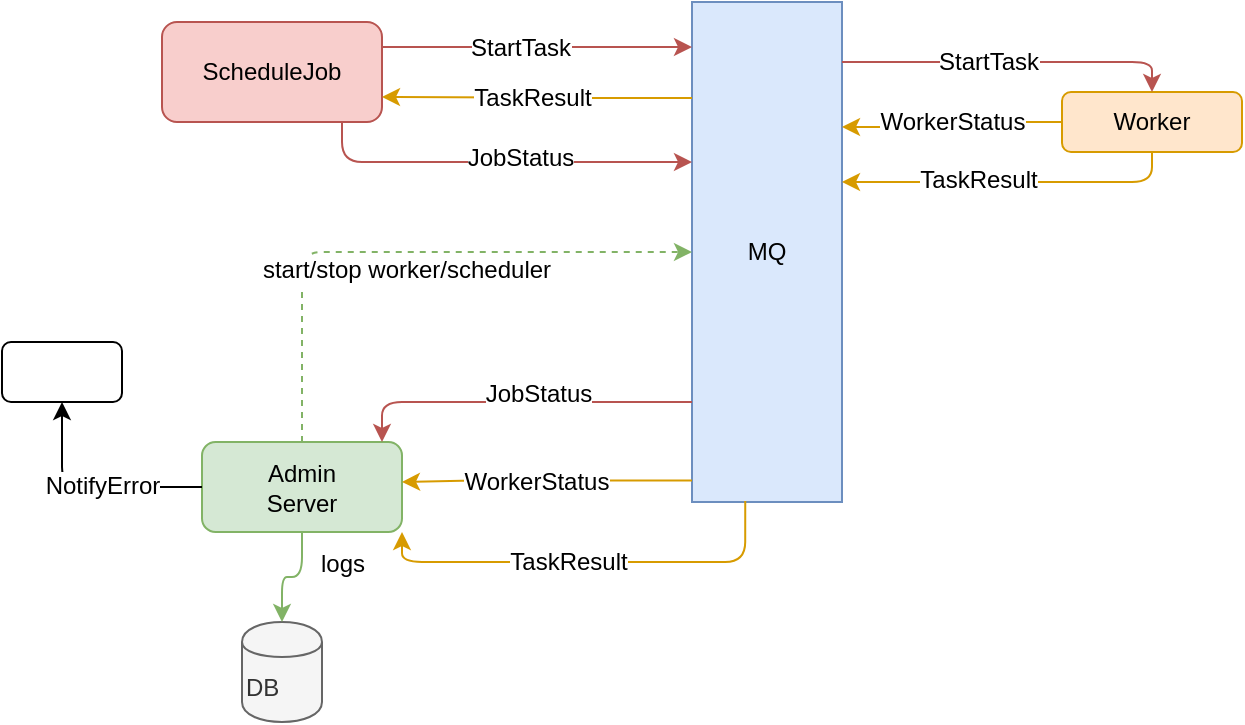 <mxfile version="12.2.4" pages="1"><diagram id="8Rbl28p7ZW2rrZwuGT_R" name="Page-1"><mxGraphModel dx="620" dy="511" grid="1" gridSize="10" guides="1" tooltips="1" connect="1" arrows="1" fold="1" page="1" pageScale="1" pageWidth="827" pageHeight="1169" math="0" shadow="0"><root><mxCell id="0"/><mxCell id="1" parent="0"/><mxCell id="2" value="MQ" style="rounded=0;whiteSpace=wrap;html=1;fillColor=#dae8fc;strokeColor=#6c8ebf;" parent="1" vertex="1"><mxGeometry x="385" y="70" width="75" height="250" as="geometry"/></mxCell><mxCell id="4" value="ScheduleJob" style="rounded=1;whiteSpace=wrap;html=1;fillColor=#f8cecc;strokeColor=#b85450;" parent="1" vertex="1"><mxGeometry x="120" y="80" width="110" height="50" as="geometry"/></mxCell><mxCell id="5" value="Admin&lt;br&gt;Server" style="rounded=1;whiteSpace=wrap;html=1;fillColor=#d5e8d4;strokeColor=#82b366;" parent="1" vertex="1"><mxGeometry x="140" y="290" width="100" height="45" as="geometry"/></mxCell><mxCell id="7" value="Worker" style="rounded=1;whiteSpace=wrap;html=1;fillColor=#ffe6cc;strokeColor=#d79b00;" parent="1" vertex="1"><mxGeometry x="570" y="115" width="90" height="30" as="geometry"/></mxCell><mxCell id="15" style="edgeStyle=elbowEdgeStyle;rounded=0;orthogonalLoop=1;jettySize=auto;elbow=vertical;html=1;exitX=0.5;exitY=1;exitDx=0;exitDy=0;startArrow=classic;startFill=1;" parent="1" edge="1"><mxGeometry relative="1" as="geometry"><mxPoint x="625" y="300" as="sourcePoint"/><mxPoint x="625" y="300" as="targetPoint"/></mxGeometry></mxCell><mxCell id="20" value="" style="endArrow=classic;html=1;edgeStyle=elbowEdgeStyle;fillColor=#ffe6cc;strokeColor=#d79b00;exitX=0;exitY=0.957;exitDx=0;exitDy=0;exitPerimeter=0;" parent="1" source="2" target="5" edge="1"><mxGeometry width="50" height="50" relative="1" as="geometry"><mxPoint x="384" y="311" as="sourcePoint"/><mxPoint x="290" y="311.25" as="targetPoint"/><Array as="points"><mxPoint x="280" y="310"/><mxPoint x="360" y="320"/><mxPoint x="300" y="320"/><mxPoint x="350" y="310"/><mxPoint x="330" y="310"/><mxPoint x="320" y="310"/><mxPoint x="280" y="333"/><mxPoint x="310" y="320"/><mxPoint x="330" y="330"/></Array></mxGeometry></mxCell><mxCell id="30" value="WorkerStatus" style="text;html=1;resizable=0;points=[];align=center;verticalAlign=middle;labelBackgroundColor=#ffffff;" parent="20" vertex="1" connectable="0"><mxGeometry x="-0.447" relative="1" as="geometry"><mxPoint x="-37.5" as="offset"/></mxGeometry></mxCell><mxCell id="24" value="" style="endArrow=classic;html=1;exitX=1;exitY=0.25;exitDx=0;exitDy=0;fillColor=#f8cecc;strokeColor=#b85450;edgeStyle=orthogonalEdgeStyle;elbow=vertical;" parent="1" source="4" target="2" edge="1"><mxGeometry width="50" height="50" relative="1" as="geometry"><mxPoint x="190" y="400" as="sourcePoint"/><mxPoint x="335" y="50" as="targetPoint"/><Array as="points"><mxPoint x="340" y="93"/><mxPoint x="340" y="93"/></Array></mxGeometry></mxCell><mxCell id="25" value="StartTask" style="text;html=1;resizable=0;points=[];align=center;verticalAlign=middle;labelBackgroundColor=#ffffff;" parent="24" vertex="1" connectable="0"><mxGeometry x="-0.382" y="2" relative="1" as="geometry"><mxPoint x="21" y="2" as="offset"/></mxGeometry></mxCell><mxCell id="28" value="" style="endArrow=classic;html=1;entryX=1;entryY=0.75;entryDx=0;entryDy=0;fillColor=#ffe6cc;strokeColor=#d79b00;edgeStyle=orthogonalEdgeStyle;" parent="1" source="2" target="4" edge="1"><mxGeometry width="50" height="50" relative="1" as="geometry"><mxPoint x="370" y="118" as="sourcePoint"/><mxPoint x="210" y="350" as="targetPoint"/><Array as="points"><mxPoint x="340" y="118"/><mxPoint x="340" y="118"/></Array></mxGeometry></mxCell><mxCell id="29" value="TaskResult" style="text;html=1;resizable=0;points=[];align=center;verticalAlign=middle;labelBackgroundColor=#ffffff;" parent="28" vertex="1" connectable="0"><mxGeometry x="0.196" relative="1" as="geometry"><mxPoint x="12" as="offset"/></mxGeometry></mxCell><mxCell id="31" value="" style="endArrow=classic;html=1;fillColor=#ffe6cc;strokeColor=#d79b00;edgeStyle=orthogonalEdgeStyle;elbow=vertical;entryX=1;entryY=0.25;entryDx=0;entryDy=0;" parent="1" source="7" target="2" edge="1"><mxGeometry width="50" height="50" relative="1" as="geometry"><mxPoint x="150" y="430" as="sourcePoint"/><mxPoint x="540" y="180" as="targetPoint"/><Array as="points"/></mxGeometry></mxCell><mxCell id="34" value="WorkerStatus" style="text;html=1;resizable=0;points=[];align=center;verticalAlign=middle;labelBackgroundColor=#ffffff;fontColor=#000000;" parent="31" vertex="1" connectable="0"><mxGeometry x="-0.215" y="3" relative="1" as="geometry"><mxPoint x="-11" y="-3" as="offset"/></mxGeometry></mxCell><mxCell id="32" value="" style="endArrow=classic;html=1;edgeStyle=orthogonalEdgeStyle;fillColor=#f8cecc;strokeColor=#b85450;" parent="1" source="4" target="2" edge="1"><mxGeometry width="50" height="50" relative="1" as="geometry"><mxPoint x="205" y="190" as="sourcePoint"/><mxPoint x="200" y="380" as="targetPoint"/><Array as="points"><mxPoint x="210" y="150"/></Array></mxGeometry></mxCell><mxCell id="33" value="JobStatus" style="text;html=1;resizable=0;points=[];align=center;verticalAlign=middle;labelBackgroundColor=#ffffff;" parent="32" vertex="1" connectable="0"><mxGeometry x="0.016" y="1" relative="1" as="geometry"><mxPoint x="10" y="-1" as="offset"/></mxGeometry></mxCell><mxCell id="36" value="" style="endArrow=classic;html=1;fillColor=#f8cecc;strokeColor=#b85450;edgeStyle=orthogonalEdgeStyle;elbow=vertical;" parent="1" source="2" target="7" edge="1"><mxGeometry width="50" height="50" relative="1" as="geometry"><mxPoint x="470" y="160" as="sourcePoint"/><mxPoint x="650" y="80" as="targetPoint"/><Array as="points"><mxPoint x="615" y="100"/></Array></mxGeometry></mxCell><mxCell id="37" value="StartTask" style="text;html=1;resizable=0;points=[];align=center;verticalAlign=middle;labelBackgroundColor=#ffffff;" parent="36" vertex="1" connectable="0"><mxGeometry x="-0.382" y="2" relative="1" as="geometry"><mxPoint x="20" y="2" as="offset"/></mxGeometry></mxCell><mxCell id="38" value="" style="endArrow=classic;html=1;exitX=0.5;exitY=1;exitDx=0;exitDy=0;fillColor=#ffe6cc;strokeColor=#d79b00;edgeStyle=orthogonalEdgeStyle;elbow=vertical;" parent="1" source="7" target="2" edge="1"><mxGeometry width="50" height="50" relative="1" as="geometry"><mxPoint x="580" y="140" as="sourcePoint"/><mxPoint x="470" y="140" as="targetPoint"/><Array as="points"><mxPoint x="615" y="160"/></Array></mxGeometry></mxCell><mxCell id="39" value="TaskResult" style="text;html=1;resizable=0;points=[];align=center;verticalAlign=middle;labelBackgroundColor=#ffffff;fontColor=#000000;" parent="38" vertex="1" connectable="0"><mxGeometry x="-0.215" y="3" relative="1" as="geometry"><mxPoint x="-36" y="-4" as="offset"/></mxGeometry></mxCell><mxCell id="42" value="" style="endArrow=classic;html=1;fontColor=#000000;edgeStyle=orthogonalEdgeStyle;fillColor=#f8cecc;strokeColor=#b85450;" parent="1" source="2" target="5" edge="1"><mxGeometry width="50" height="50" relative="1" as="geometry"><mxPoint x="150" y="410" as="sourcePoint"/><mxPoint x="200" y="360" as="targetPoint"/><Array as="points"><mxPoint x="230" y="270"/></Array></mxGeometry></mxCell><mxCell id="44" value="JobStatus" style="text;html=1;resizable=0;points=[];align=center;verticalAlign=middle;labelBackgroundColor=#ffffff;fontColor=#000000;" parent="42" vertex="1" connectable="0"><mxGeometry x="-0.273" relative="1" as="geometry"><mxPoint x="-14" y="-4" as="offset"/></mxGeometry></mxCell><mxCell id="46" value="DB" style="shape=cylinder;whiteSpace=wrap;html=1;boundedLbl=1;backgroundOutline=1;rounded=1;align=left;fillColor=#f5f5f5;strokeColor=#666666;fontColor=#333333;" parent="1" vertex="1"><mxGeometry x="160" y="380" width="40" height="50" as="geometry"/></mxCell><mxCell id="47" value="" style="endArrow=classic;html=1;fontColor=#000000;edgeStyle=orthogonalEdgeStyle;fillColor=#d5e8d4;strokeColor=#82b366;" parent="1" source="5" target="46" edge="1"><mxGeometry width="50" height="50" relative="1" as="geometry"><mxPoint x="150" y="510" as="sourcePoint"/><mxPoint x="200" y="460" as="targetPoint"/></mxGeometry></mxCell><mxCell id="48" value="logs" style="text;html=1;resizable=0;points=[];align=center;verticalAlign=middle;labelBackgroundColor=#ffffff;fontColor=#000000;" parent="47" vertex="1" connectable="0"><mxGeometry x="-0.528" y="13" relative="1" as="geometry"><mxPoint x="7" y="3" as="offset"/></mxGeometry></mxCell><mxCell id="49" value="" style="endArrow=classic;html=1;fillColor=#ffe6cc;strokeColor=#d79b00;edgeStyle=orthogonalEdgeStyle;elbow=vertical;exitX=0.355;exitY=0.998;exitDx=0;exitDy=0;exitPerimeter=0;" parent="1" source="2" target="5" edge="1"><mxGeometry width="50" height="50" relative="1" as="geometry"><mxPoint x="390" y="350" as="sourcePoint"/><mxPoint x="220" y="335" as="targetPoint"/><Array as="points"><mxPoint x="412" y="350"/><mxPoint x="240" y="350"/></Array></mxGeometry></mxCell><mxCell id="50" value="TaskResult" style="text;html=1;resizable=0;points=[];align=center;verticalAlign=middle;labelBackgroundColor=#ffffff;fontColor=#000000;" parent="49" vertex="1" connectable="0"><mxGeometry x="-0.215" y="3" relative="1" as="geometry"><mxPoint x="-34" y="-3" as="offset"/></mxGeometry></mxCell><mxCell id="56" value="" style="endArrow=classic;html=1;fontColor=#000000;edgeStyle=orthogonalEdgeStyle;exitX=0.5;exitY=0;exitDx=0;exitDy=0;dashed=1;fillColor=#d5e8d4;strokeColor=#82b366;" parent="1" source="5" target="2" edge="1"><mxGeometry width="50" height="50" relative="1" as="geometry"><mxPoint x="200" y="230" as="sourcePoint"/><mxPoint x="380" y="230" as="targetPoint"/></mxGeometry></mxCell><mxCell id="57" value="start/stop worker/scheduler" style="text;html=1;resizable=0;points=[];align=center;verticalAlign=middle;labelBackgroundColor=#ffffff;fontColor=#000000;" parent="56" vertex="1" connectable="0"><mxGeometry x="-0.407" y="-52" relative="1" as="geometry"><mxPoint as="offset"/></mxGeometry></mxCell><mxCell id="62" value="" style="rounded=1;whiteSpace=wrap;html=1;" parent="1" vertex="1"><mxGeometry x="40" y="240" width="60" height="30" as="geometry"/></mxCell><mxCell id="63" value="" style="endArrow=classic;html=1;entryX=0.5;entryY=1;entryDx=0;entryDy=0;edgeStyle=orthogonalEdgeStyle;" parent="1" source="5" target="62" edge="1"><mxGeometry width="50" height="50" relative="1" as="geometry"><mxPoint x="130" y="310" as="sourcePoint"/><mxPoint x="100" y="550" as="targetPoint"/></mxGeometry></mxCell><mxCell id="64" value="NotifyError" style="text;html=1;resizable=0;points=[];align=center;verticalAlign=middle;labelBackgroundColor=#ffffff;" parent="63" vertex="1" connectable="0"><mxGeometry x="0.084" y="-3" relative="1" as="geometry"><mxPoint x="11" y="2.5" as="offset"/></mxGeometry></mxCell></root></mxGraphModel></diagram></mxfile>